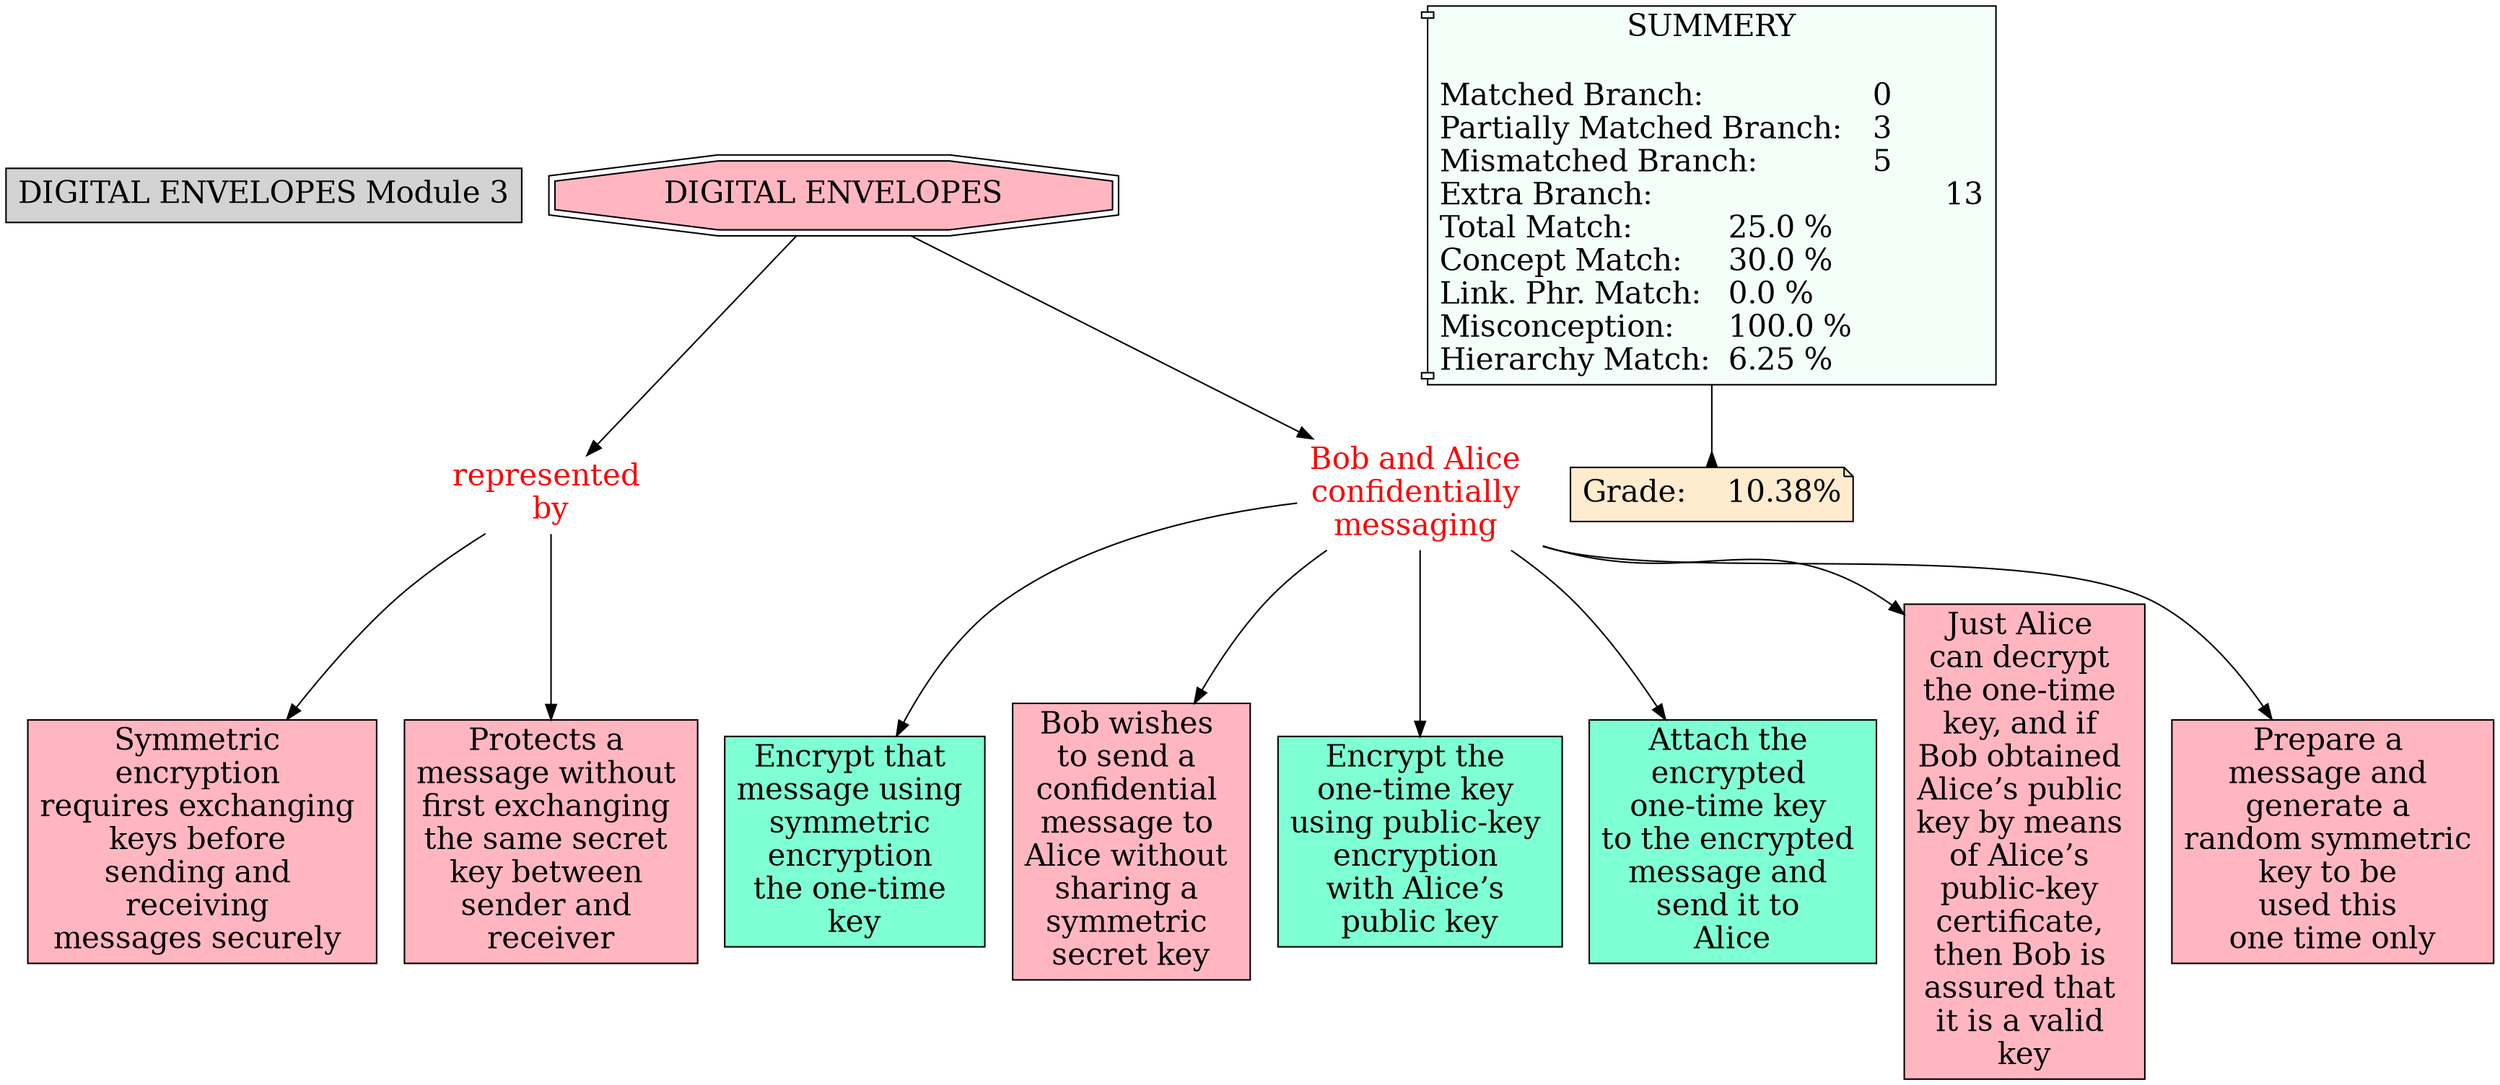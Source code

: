 // The Round Table
digraph {
	"1S6343KZ1-1JBPCW1-1QM6" [label="DIGITAL ENVELOPES Module 3" Gsplines=true fontsize=20 shape=rect style=filled]
	"1S633XRNL-24BW40M-1PDY" [label="represented 
by" Gsplines=true fontcolor=red fontsize=20 shape=none]
	"1S633XRNL-6SW8F9-1PBL" [label="Symmetric 
encryption 
requires exchanging 
keys before 
sending and 
receiving 
messages securely 
" Gsplines=true fillcolor="#FFB6C1" fontsize=20 shape=rect style=filled]
	"1S633XRNL-24BW40M-1PDY" -> "1S633XRNL-6SW8F9-1PBL" [constraint=true]
	"1S633XRNL-24BW40M-1PDY" [label="represented 
by" Gsplines=true fontcolor=red fontsize=20 shape=none]
	"1S633XRNL-22R2SW0-1PBG" [label="Protects a 
message without 
first exchanging 
the same secret 
key between 
sender and 
receiver" Gsplines=true fillcolor="#FFB6C1" fontsize=20 shape=rect style=filled]
	"1S633XRNL-24BW40M-1PDY" -> "1S633XRNL-22R2SW0-1PBG" [constraint=true]
	"1S633XRNL-1F630MC-1PCL" [label="Bob and Alice 
confidentially 
messaging 
" Gsplines=true fontcolor=red fontsize=20 shape=none]
	"1S633XRNL-1GSQYQS-1PBZ" [label="Encrypt that 
message using 
symmetric 
encryption 
the one-time 
key" Gsplines=true fillcolor=aquamarine fontsize=20 shape=rect style=filled]
	"1S633XRNL-1F630MC-1PCL" -> "1S633XRNL-1GSQYQS-1PBZ" [constraint=true]
	"1S633XRNL-1F630MC-1PCL" [label="Bob and Alice 
confidentially 
messaging 
" Gsplines=true fontcolor=red fontsize=20 shape=none]
	"1S633XRNL-TN6C0M-1PBP" [label="Bob wishes 
to send a 
confidential 
message to 
Alice without 
sharing a 
symmetric 
secret key
" Gsplines=true fillcolor="#FFB6C1" fontsize=20 shape=rect style=filled]
	"1S633XRNL-1F630MC-1PCL" -> "1S633XRNL-TN6C0M-1PBP" [constraint=true]
	"1S633XRNL-1F630MC-1PCL" [label="Bob and Alice 
confidentially 
messaging 
" Gsplines=true fontcolor=red fontsize=20 shape=none]
	"1S633XRNL-1RT6Z4N-1PC2" [label="Encrypt the 
one-time key 
using public-key 
encryption 
with Alice’s 
public key
" Gsplines=true fillcolor=aquamarine fontsize=20 shape=rect style=filled]
	"1S633XRNL-1F630MC-1PCL" -> "1S633XRNL-1RT6Z4N-1PC2" [constraint=true]
	"1S633XRNL-1F630MC-1PCL" [label="Bob and Alice 
confidentially 
messaging 
" Gsplines=true fontcolor=red fontsize=20 shape=none]
	"1S633XRNL-9BJ8DG-1PC5" [label="Attach the 
encrypted 
one-time key 
to the encrypted 
message and 
send it to 
Alice" Gsplines=true fillcolor=aquamarine fontsize=20 shape=rect style=filled]
	"1S633XRNL-1F630MC-1PCL" -> "1S633XRNL-9BJ8DG-1PC5" [constraint=true]
	"1S633XRNL-1F630MC-1PCL" [label="Bob and Alice 
confidentially 
messaging 
" Gsplines=true fontcolor=red fontsize=20 shape=none]
	"1S633XRNL-23X5B4K-1PC8" [label="Just Alice 
can decrypt 
the one-time 
key, and if 
Bob obtained 
Alice’s public 
key by means 
of Alice’s 
public-key 
certificate, 
then Bob is 
assured that 
it is a valid 
key" Gsplines=true fillcolor="#FFB6C1" fontsize=20 shape=rect style=filled]
	"1S633XRNL-1F630MC-1PCL" -> "1S633XRNL-23X5B4K-1PC8" [constraint=true]
	"1S633XRNL-1F630MC-1PCL" [label="Bob and Alice 
confidentially 
messaging 
" Gsplines=true fontcolor=red fontsize=20 shape=none]
	"1S633XRNL-1KHTVY0-1PBS" [label="Prepare a 
message and 
generate a 
random symmetric 
key to be 
used this 
one time only
" Gsplines=true fillcolor="#FFB6C1" fontsize=20 shape=rect style=filled]
	"1S633XRNL-1F630MC-1PCL" -> "1S633XRNL-1KHTVY0-1PBS" [constraint=true]
	"1S633XRNL-208NNXF-1PBW" [label="DIGITAL ENVELOPES
" Gsplines=true fillcolor="#FFB6C1" fontsize=20 shape=doubleoctagon style=filled]
	"1S633XRNL-24BW40M-1PDY" [label="represented 
by" Gsplines=true fontcolor=red fontsize=20 shape=none]
	"1S633XRNL-208NNXF-1PBW" -> "1S633XRNL-24BW40M-1PDY" [constraint=true]
	"1S633XRNL-208NNXF-1PBW" [label="DIGITAL ENVELOPES
" Gsplines=true fillcolor="#FFB6C1" fontsize=20 shape=doubleoctagon style=filled]
	"1S633XRNL-1F630MC-1PCL" [label="Bob and Alice 
confidentially 
messaging 
" Gsplines=true fontcolor=red fontsize=20 shape=none]
	"1S633XRNL-208NNXF-1PBW" -> "1S633XRNL-1F630MC-1PCL" [constraint=true]
	Stat [label="SUMMERY

Matched Branch:			0\lPartially Matched Branch:	3\lMismatched Branch:		5\lExtra Branch:				13\lTotal Match:		25.0 %\lConcept Match:	30.0 %\lLink. Phr. Match:	0.0 %\lMisconception:	100.0 %\lHierarchy Match:	6.25 %\l" Gsplines=true fillcolor="#F5FFFA" fontsize=20 shape=component style=filled]
	Grade [label="Grade:	10.38%" Gsplines=true fillcolor="#FFEBCD" fontsize=20 shape=note style=filled]
	Stat -> Grade [arrowhead=inv color=black constraint=true]
}
